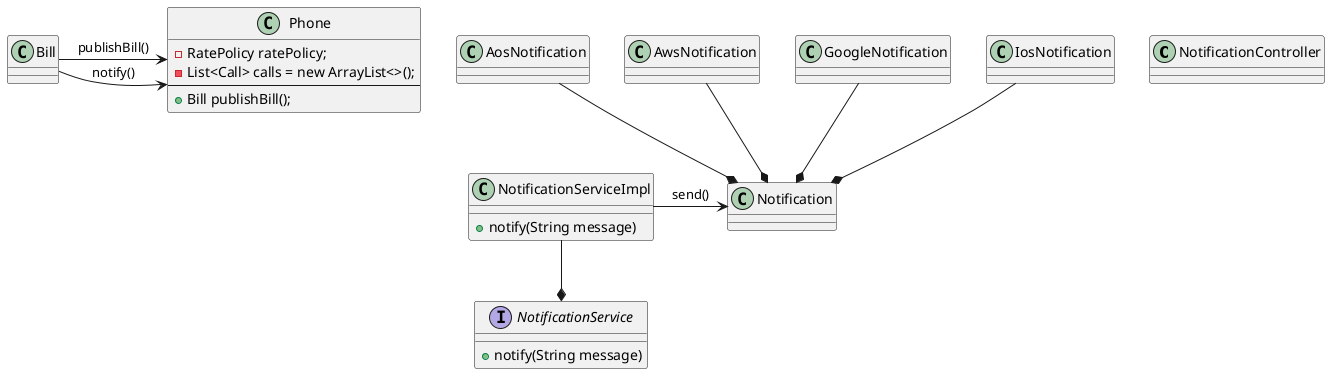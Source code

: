@startuml

class NotificationController
class Phone {
    - RatePolicy ratePolicy;
    - List<Call> calls = new ArrayList<>();
    --
    + Bill publishBill();
}

interface NotificationService {
  + notify(String message)
}

class NotificationServiceImpl {
  + notify(String message)
}

Bill -> Phone : notify()
Bill -> Phone : publishBill()
NotificationServiceImpl -d-* NotificationService
NotificationServiceImpl -> Notification : send()

AosNotification -d-* Notification
AwsNotification -d-* Notification
GoogleNotification -d-* Notification
IosNotification -d-* Notification

@enduml